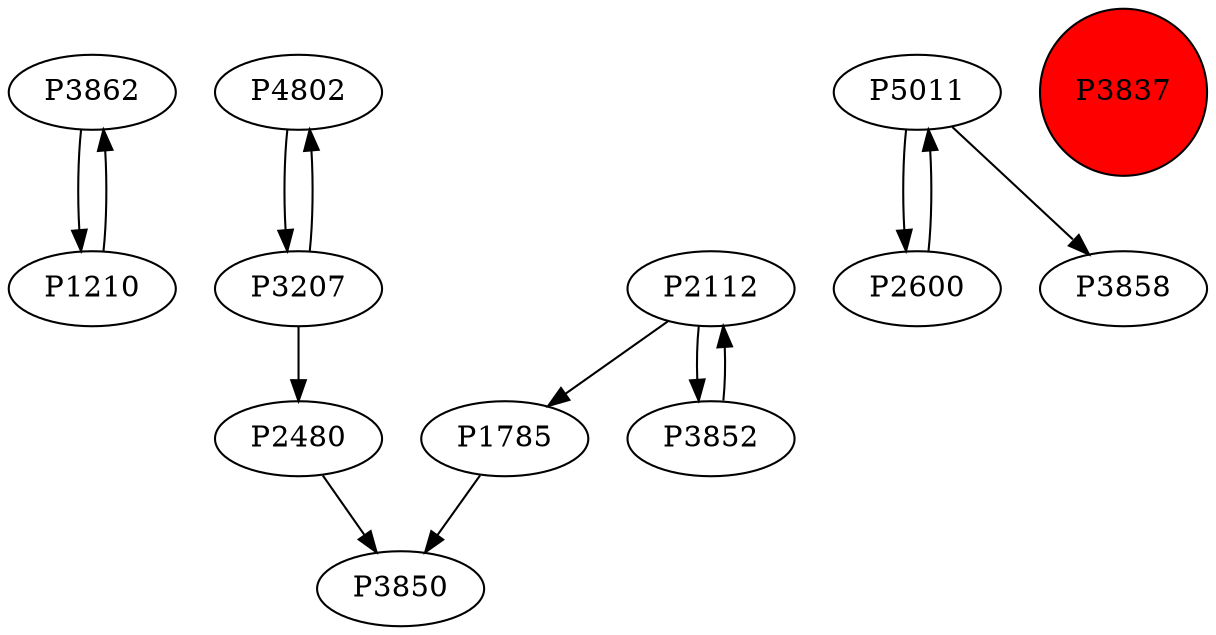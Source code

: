 digraph {
	P3862 -> P1210
	P4802 -> P3207
	P1210 -> P3862
	P3207 -> P4802
	P1785 -> P3850
	P2112 -> P3852
	P2480 -> P3850
	P3852 -> P2112
	P2112 -> P1785
	P3207 -> P2480
	P5011 -> P2600
	P2600 -> P5011
	P5011 -> P3858
	P3837 [shape=circle]
	P3837 [style=filled]
	P3837 [fillcolor=red]
}